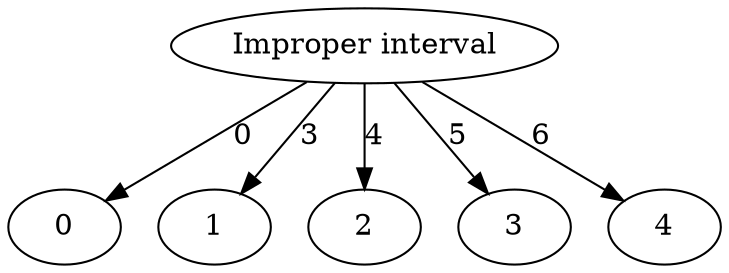 digraph G {
0 [label="0"];
1 [label="1"];
2 [label="2"];
3 [label="3"];
4 [label="4"];
5 [label="Improper interval"];
5->0  [label="0"];
5->1  [label="3"];
5->2  [label="4"];
5->3  [label="5"];
5->4  [label="6"];
}
